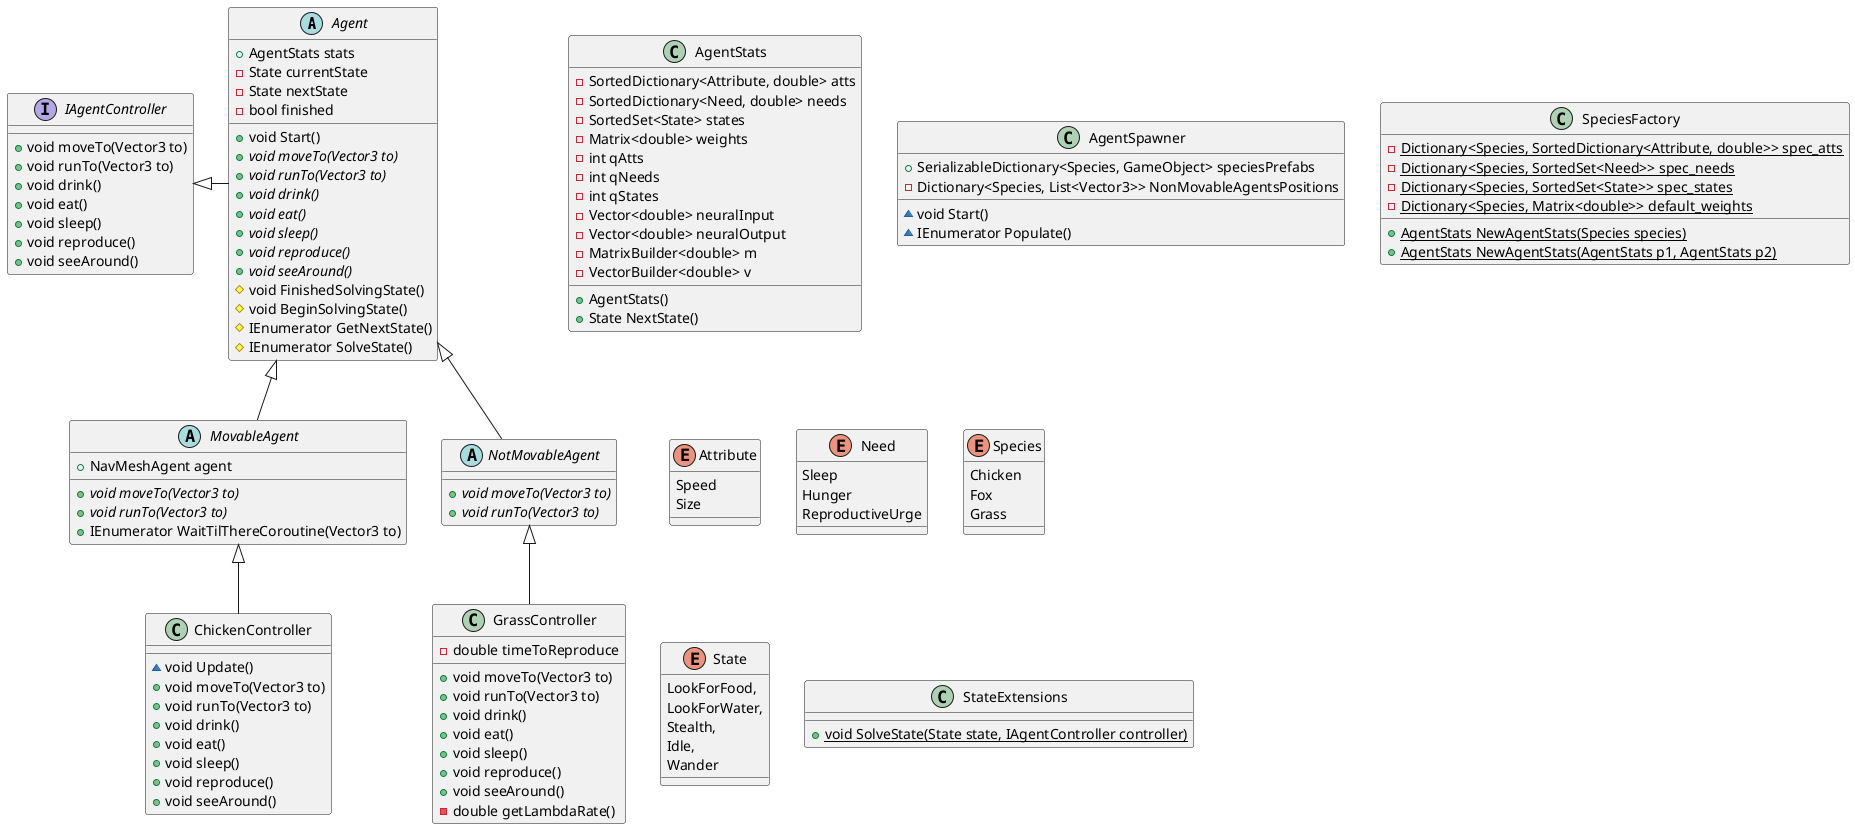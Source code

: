@startuml

Agent <|-- MovableAgent
MovableAgent <|-- ChickenController
NotMovableAgent <|-- GrassController
Agent <|-- NotMovableAgent
IAgentController <|- Agent

'MonoBehaviour <|-- AgentSpawner
'MonoBehaviour <|-- Agent

interface IAgentController {
+void moveTo(Vector3 to)
+void runTo(Vector3 to)
+void drink()
+void eat()
+void sleep()
+void reproduce() 
+void seeAround() 
}

abstract class Agent {
+AgentStats stats
-State currentState
-State nextState
-bool finished
+void Start()
+{abstract} void moveTo(Vector3 to)
+{abstract} void runTo(Vector3 to)
+{abstract} void drink()
+{abstract} void eat()
+{abstract} void sleep()
+{abstract} void reproduce() 
+{abstract} void seeAround() 
#void FinishedSolvingState()
#void BeginSolvingState()
#IEnumerator GetNextState()
#IEnumerator SolveState()
}

abstract class MovableAgent {
+NavMeshAgent agent
+{abstract} void moveTo(Vector3 to)
+{abstract} void runTo(Vector3 to)
+IEnumerator WaitTilThereCoroutine(Vector3 to)
}

abstract class NotMovableAgent {
+{abstract} void moveTo(Vector3 to)
+{abstract} void runTo(Vector3 to)
}

class ChickenController {
~void Update()
+void moveTo(Vector3 to)
+void runTo(Vector3 to)
+void drink()
+void eat()
+void sleep()
+void reproduce() 
+void seeAround() 
}

class GrassController {
-double timeToReproduce
+void moveTo(Vector3 to)
+void runTo(Vector3 to)
+void drink()
+void eat()
+void sleep()
+void reproduce() 
+void seeAround() 
-double getLambdaRate()
}

class AgentStats {
-SortedDictionary<Attribute, double> atts
-SortedDictionary<Need, double> needs
-SortedSet<State> states
-Matrix<double> weights
-int qAtts
-int qNeeds
-int qStates
-Vector<double> neuralInput
-Vector<double> neuralOutput
-MatrixBuilder<double> m
-VectorBuilder<double> v
'+AgentStats(SortedDictionary<Attribute, double> atts, SortedDictionary<Need, double> needs, SortedSet<State> states, Matrix<double> weights) {
+AgentStats()
+State NextState()
}

class AgentSpawner {
+SerializableDictionary<Species, GameObject> speciesPrefabs
-Dictionary<Species, List<Vector3>> NonMovableAgentsPositions 
~void Start()
~IEnumerator Populate()
}

class SpeciesFactory {
-{static} Dictionary<Species, SortedDictionary<Attribute, double>> spec_atts
-{static} Dictionary<Species, SortedSet<Need>> spec_needs
-{static} Dictionary<Species, SortedSet<State>> spec_states
-{static} Dictionary<Species, Matrix<double>> default_weights
+{static} AgentStats NewAgentStats(Species species)
+{static} AgentStats NewAgentStats(AgentStats p1, AgentStats p2)
}
'note "es static" as N1
'N1 .. SpeciesFactory

enum Attribute {
Speed
Size
}

enum Need {
Sleep
Hunger
ReproductiveUrge
}

enum Species {
Chicken
Fox
Grass
}

enum State {
    LookForFood, 
    LookForWater, 
    Stealth,
    Idle,
    Wander
}

class StateExtensions {
+{static} void SolveState(State state, IAgentController controller)
}
'note "es static" as N1
'N1 .. StateExtensions

@enduml
